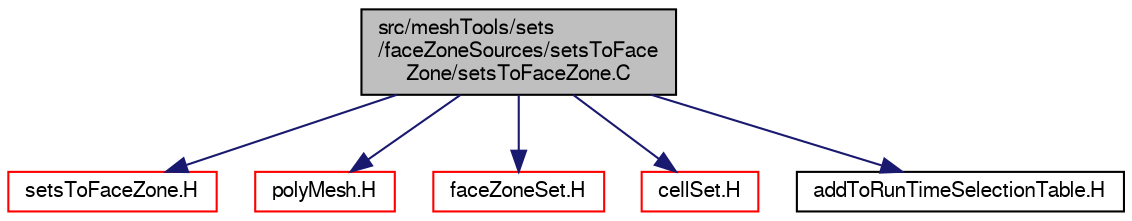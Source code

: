 digraph "src/meshTools/sets/faceZoneSources/setsToFaceZone/setsToFaceZone.C"
{
  bgcolor="transparent";
  edge [fontname="FreeSans",fontsize="10",labelfontname="FreeSans",labelfontsize="10"];
  node [fontname="FreeSans",fontsize="10",shape=record];
  Node0 [label="src/meshTools/sets\l/faceZoneSources/setsToFace\lZone/setsToFaceZone.C",height=0.2,width=0.4,color="black", fillcolor="grey75", style="filled", fontcolor="black"];
  Node0 -> Node1 [color="midnightblue",fontsize="10",style="solid",fontname="FreeSans"];
  Node1 [label="setsToFaceZone.H",height=0.2,width=0.4,color="red",URL="$a08051.html"];
  Node0 -> Node148 [color="midnightblue",fontsize="10",style="solid",fontname="FreeSans"];
  Node148 [label="polyMesh.H",height=0.2,width=0.4,color="red",URL="$a11630.html"];
  Node0 -> Node223 [color="midnightblue",fontsize="10",style="solid",fontname="FreeSans"];
  Node223 [label="faceZoneSet.H",height=0.2,width=0.4,color="red",URL="$a08135.html"];
  Node0 -> Node226 [color="midnightblue",fontsize="10",style="solid",fontname="FreeSans"];
  Node226 [label="cellSet.H",height=0.2,width=0.4,color="red",URL="$a08117.html"];
  Node0 -> Node227 [color="midnightblue",fontsize="10",style="solid",fontname="FreeSans"];
  Node227 [label="addToRunTimeSelectionTable.H",height=0.2,width=0.4,color="black",URL="$a09263.html",tooltip="Macros for easy insertion into run-time selection tables. "];
}
